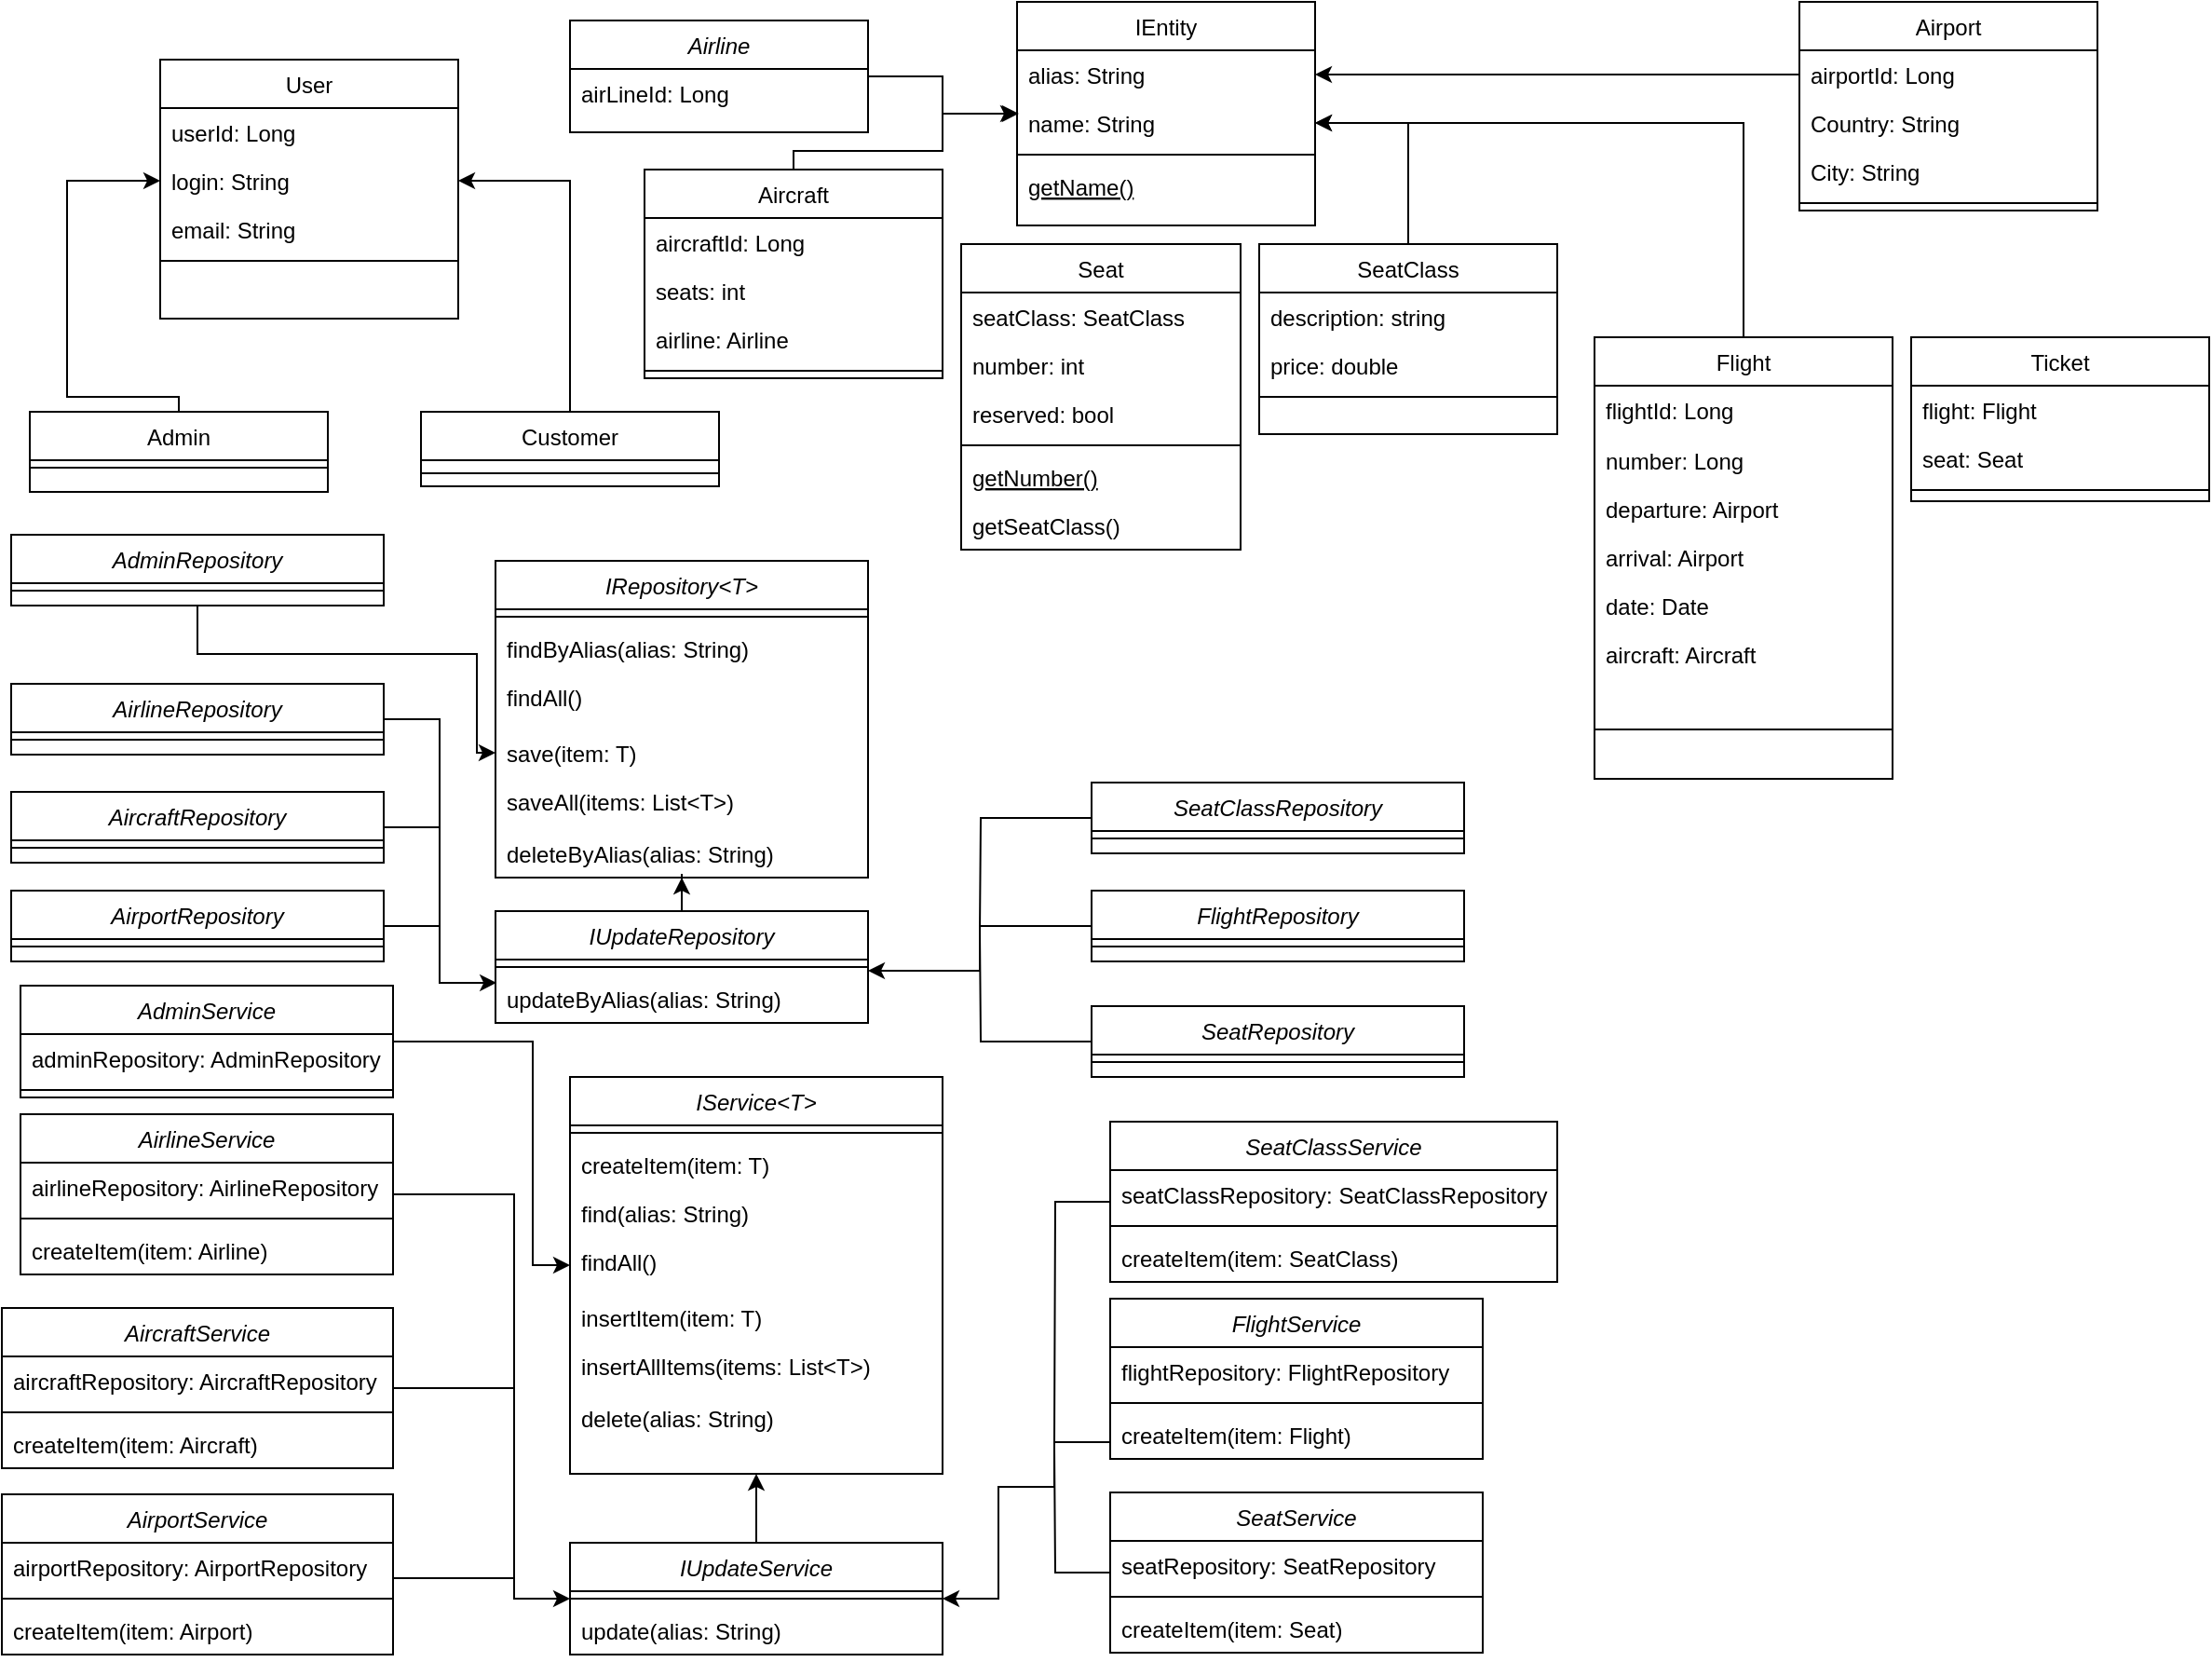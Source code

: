 <mxfile version="21.0.2" type="github">
  <diagram id="C5RBs43oDa-KdzZeNtuy" name="Page-1">
    <mxGraphModel dx="2856" dy="899" grid="1" gridSize="10" guides="1" tooltips="1" connect="1" arrows="1" fold="1" page="1" pageScale="1" pageWidth="1169" pageHeight="827" math="0" shadow="0">
      <root>
        <mxCell id="WIyWlLk6GJQsqaUBKTNV-0" />
        <mxCell id="WIyWlLk6GJQsqaUBKTNV-1" parent="WIyWlLk6GJQsqaUBKTNV-0" />
        <mxCell id="LWWQnl1ngwFNCBqljbHl-90" style="edgeStyle=orthogonalEdgeStyle;rounded=0;orthogonalLoop=1;jettySize=auto;html=1;entryX=0.006;entryY=0.306;entryDx=0;entryDy=0;entryPerimeter=0;" parent="WIyWlLk6GJQsqaUBKTNV-1" source="LWWQnl1ngwFNCBqljbHl-1" target="LWWQnl1ngwFNCBqljbHl-23" edge="1">
          <mxGeometry relative="1" as="geometry">
            <mxPoint x="-860" y="70" as="targetPoint" />
          </mxGeometry>
        </mxCell>
        <mxCell id="LWWQnl1ngwFNCBqljbHl-1" value="Airline" style="swimlane;fontStyle=2;align=center;verticalAlign=top;childLayout=stackLayout;horizontal=1;startSize=26;horizontalStack=0;resizeParent=1;resizeLast=0;collapsible=1;marginBottom=0;rounded=0;shadow=0;strokeWidth=1;" parent="WIyWlLk6GJQsqaUBKTNV-1" vertex="1">
          <mxGeometry x="-860" y="20" width="160" height="60" as="geometry">
            <mxRectangle x="230" y="140" width="160" height="26" as="alternateBounds" />
          </mxGeometry>
        </mxCell>
        <mxCell id="LWWQnl1ngwFNCBqljbHl-3" value="airLineId: Long" style="text;align=left;verticalAlign=top;spacingLeft=4;spacingRight=4;overflow=hidden;rotatable=0;points=[[0,0.5],[1,0.5]];portConstraint=eastwest;rounded=0;shadow=0;html=0;" parent="LWWQnl1ngwFNCBqljbHl-1" vertex="1">
          <mxGeometry y="26" width="160" height="26" as="geometry" />
        </mxCell>
        <mxCell id="LWWQnl1ngwFNCBqljbHl-103" style="edgeStyle=orthogonalEdgeStyle;rounded=0;orthogonalLoop=1;jettySize=auto;html=1;endArrow=none;endFill=0;" parent="WIyWlLk6GJQsqaUBKTNV-1" source="LWWQnl1ngwFNCBqljbHl-8" edge="1">
          <mxGeometry relative="1" as="geometry">
            <mxPoint x="-930" y="520" as="targetPoint" />
            <Array as="points">
              <mxPoint x="-930" y="459" />
              <mxPoint x="-930" y="518" />
            </Array>
          </mxGeometry>
        </mxCell>
        <mxCell id="LWWQnl1ngwFNCBqljbHl-8" value="AirlineRepository" style="swimlane;fontStyle=2;align=center;verticalAlign=top;childLayout=stackLayout;horizontal=1;startSize=26;horizontalStack=0;resizeParent=1;resizeLast=0;collapsible=1;marginBottom=0;rounded=0;shadow=0;strokeWidth=1;" parent="WIyWlLk6GJQsqaUBKTNV-1" vertex="1">
          <mxGeometry x="-1160" y="376" width="200" height="38" as="geometry">
            <mxRectangle x="230" y="140" width="160" height="26" as="alternateBounds" />
          </mxGeometry>
        </mxCell>
        <mxCell id="LWWQnl1ngwFNCBqljbHl-12" value="" style="line;html=1;strokeWidth=1;align=left;verticalAlign=middle;spacingTop=-1;spacingLeft=3;spacingRight=3;rotatable=0;labelPosition=right;points=[];portConstraint=eastwest;" parent="LWWQnl1ngwFNCBqljbHl-8" vertex="1">
          <mxGeometry y="26" width="200" height="8" as="geometry" />
        </mxCell>
        <mxCell id="LWWQnl1ngwFNCBqljbHl-16" value="IRepository&lt;T&gt;&#xa;" style="swimlane;fontStyle=2;align=center;verticalAlign=top;childLayout=stackLayout;horizontal=1;startSize=26;horizontalStack=0;resizeParent=1;resizeLast=0;collapsible=1;marginBottom=0;rounded=0;shadow=0;strokeWidth=1;" parent="WIyWlLk6GJQsqaUBKTNV-1" vertex="1">
          <mxGeometry x="-900" y="310" width="200" height="170" as="geometry">
            <mxRectangle x="230" y="140" width="160" height="26" as="alternateBounds" />
          </mxGeometry>
        </mxCell>
        <mxCell id="LWWQnl1ngwFNCBqljbHl-17" value="" style="line;html=1;strokeWidth=1;align=left;verticalAlign=middle;spacingTop=-1;spacingLeft=3;spacingRight=3;rotatable=0;labelPosition=right;points=[];portConstraint=eastwest;" parent="LWWQnl1ngwFNCBqljbHl-16" vertex="1">
          <mxGeometry y="26" width="200" height="8" as="geometry" />
        </mxCell>
        <mxCell id="LWWQnl1ngwFNCBqljbHl-18" value="findByAlias(alias: String)" style="text;align=left;verticalAlign=top;spacingLeft=4;spacingRight=4;overflow=hidden;rotatable=0;points=[[0,0.5],[1,0.5]];portConstraint=eastwest;" parent="LWWQnl1ngwFNCBqljbHl-16" vertex="1">
          <mxGeometry y="34" width="200" height="26" as="geometry" />
        </mxCell>
        <mxCell id="LWWQnl1ngwFNCBqljbHl-125" value="findAll()" style="text;align=left;verticalAlign=top;spacingLeft=4;spacingRight=4;overflow=hidden;rotatable=0;points=[[0,0.5],[1,0.5]];portConstraint=eastwest;" parent="LWWQnl1ngwFNCBqljbHl-16" vertex="1">
          <mxGeometry y="60" width="200" height="30" as="geometry" />
        </mxCell>
        <mxCell id="LWWQnl1ngwFNCBqljbHl-118" value="save(item: T)" style="text;align=left;verticalAlign=top;spacingLeft=4;spacingRight=4;overflow=hidden;rotatable=0;points=[[0,0.5],[1,0.5]];portConstraint=eastwest;" parent="LWWQnl1ngwFNCBqljbHl-16" vertex="1">
          <mxGeometry y="90" width="200" height="26" as="geometry" />
        </mxCell>
        <mxCell id="LWWQnl1ngwFNCBqljbHl-119" value="saveAll(items: List&lt;T&gt;)" style="text;align=left;verticalAlign=top;spacingLeft=4;spacingRight=4;overflow=hidden;rotatable=0;points=[[0,0.5],[1,0.5]];portConstraint=eastwest;" parent="LWWQnl1ngwFNCBqljbHl-16" vertex="1">
          <mxGeometry y="116" width="200" height="28" as="geometry" />
        </mxCell>
        <mxCell id="LWWQnl1ngwFNCBqljbHl-91" value="deleteByAlias(alias: String)" style="text;align=left;verticalAlign=top;spacingLeft=4;spacingRight=4;overflow=hidden;rotatable=0;points=[[0,0.5],[1,0.5]];portConstraint=eastwest;" parent="LWWQnl1ngwFNCBqljbHl-16" vertex="1">
          <mxGeometry y="144" width="200" height="26" as="geometry" />
        </mxCell>
        <mxCell id="LWWQnl1ngwFNCBqljbHl-32" style="edgeStyle=orthogonalEdgeStyle;rounded=0;orthogonalLoop=1;jettySize=auto;html=1;exitX=0.5;exitY=0;exitDx=0;exitDy=0;" parent="WIyWlLk6GJQsqaUBKTNV-1" source="LWWQnl1ngwFNCBqljbHl-28" target="LWWQnl1ngwFNCBqljbHl-21" edge="1">
          <mxGeometry relative="1" as="geometry">
            <Array as="points">
              <mxPoint x="-740" y="90" />
              <mxPoint x="-660" y="90" />
              <mxPoint x="-660" y="70" />
            </Array>
          </mxGeometry>
        </mxCell>
        <mxCell id="LWWQnl1ngwFNCBqljbHl-21" value="IEntity" style="swimlane;fontStyle=0;align=center;verticalAlign=top;childLayout=stackLayout;horizontal=1;startSize=26;horizontalStack=0;resizeParent=1;resizeLast=0;collapsible=1;marginBottom=0;rounded=0;shadow=0;strokeWidth=1;" parent="WIyWlLk6GJQsqaUBKTNV-1" vertex="1">
          <mxGeometry x="-620" y="10" width="160" height="120" as="geometry">
            <mxRectangle x="130" y="380" width="160" height="26" as="alternateBounds" />
          </mxGeometry>
        </mxCell>
        <mxCell id="LWWQnl1ngwFNCBqljbHl-22" value="alias: String" style="text;align=left;verticalAlign=top;spacingLeft=4;spacingRight=4;overflow=hidden;rotatable=0;points=[[0,0.5],[1,0.5]];portConstraint=eastwest;" parent="LWWQnl1ngwFNCBqljbHl-21" vertex="1">
          <mxGeometry y="26" width="160" height="26" as="geometry" />
        </mxCell>
        <mxCell id="LWWQnl1ngwFNCBqljbHl-23" value="name: String" style="text;align=left;verticalAlign=top;spacingLeft=4;spacingRight=4;overflow=hidden;rotatable=0;points=[[0,0.5],[1,0.5]];portConstraint=eastwest;rounded=0;shadow=0;html=0;" parent="LWWQnl1ngwFNCBqljbHl-21" vertex="1">
          <mxGeometry y="52" width="160" height="26" as="geometry" />
        </mxCell>
        <mxCell id="LWWQnl1ngwFNCBqljbHl-24" value="" style="line;html=1;strokeWidth=1;align=left;verticalAlign=middle;spacingTop=-1;spacingLeft=3;spacingRight=3;rotatable=0;labelPosition=right;points=[];portConstraint=eastwest;" parent="LWWQnl1ngwFNCBqljbHl-21" vertex="1">
          <mxGeometry y="78" width="160" height="8" as="geometry" />
        </mxCell>
        <mxCell id="LWWQnl1ngwFNCBqljbHl-25" value="getName()" style="text;align=left;verticalAlign=top;spacingLeft=4;spacingRight=4;overflow=hidden;rotatable=0;points=[[0,0.5],[1,0.5]];portConstraint=eastwest;fontStyle=4" parent="LWWQnl1ngwFNCBqljbHl-21" vertex="1">
          <mxGeometry y="86" width="160" height="26" as="geometry" />
        </mxCell>
        <mxCell id="LWWQnl1ngwFNCBqljbHl-28" value="Aircraft" style="swimlane;fontStyle=0;align=center;verticalAlign=top;childLayout=stackLayout;horizontal=1;startSize=26;horizontalStack=0;resizeParent=1;resizeLast=0;collapsible=1;marginBottom=0;rounded=0;shadow=0;strokeWidth=1;" parent="WIyWlLk6GJQsqaUBKTNV-1" vertex="1">
          <mxGeometry x="-820" y="100" width="160" height="112" as="geometry">
            <mxRectangle x="340" y="380" width="170" height="26" as="alternateBounds" />
          </mxGeometry>
        </mxCell>
        <mxCell id="LWWQnl1ngwFNCBqljbHl-29" value="aircraftId: Long" style="text;align=left;verticalAlign=top;spacingLeft=4;spacingRight=4;overflow=hidden;rotatable=0;points=[[0,0.5],[1,0.5]];portConstraint=eastwest;" parent="LWWQnl1ngwFNCBqljbHl-28" vertex="1">
          <mxGeometry y="26" width="160" height="26" as="geometry" />
        </mxCell>
        <mxCell id="LWWQnl1ngwFNCBqljbHl-31" value="seats: int" style="text;align=left;verticalAlign=top;spacingLeft=4;spacingRight=4;overflow=hidden;rotatable=0;points=[[0,0.5],[1,0.5]];portConstraint=eastwest;" parent="LWWQnl1ngwFNCBqljbHl-28" vertex="1">
          <mxGeometry y="52" width="160" height="26" as="geometry" />
        </mxCell>
        <mxCell id="LWWQnl1ngwFNCBqljbHl-59" value="airline: Airline" style="text;align=left;verticalAlign=top;spacingLeft=4;spacingRight=4;overflow=hidden;rotatable=0;points=[[0,0.5],[1,0.5]];portConstraint=eastwest;" parent="LWWQnl1ngwFNCBqljbHl-28" vertex="1">
          <mxGeometry y="78" width="160" height="26" as="geometry" />
        </mxCell>
        <mxCell id="LWWQnl1ngwFNCBqljbHl-30" value="" style="line;html=1;strokeWidth=1;align=left;verticalAlign=middle;spacingTop=-1;spacingLeft=3;spacingRight=3;rotatable=0;labelPosition=right;points=[];portConstraint=eastwest;" parent="LWWQnl1ngwFNCBqljbHl-28" vertex="1">
          <mxGeometry y="104" width="160" height="8" as="geometry" />
        </mxCell>
        <mxCell id="LWWQnl1ngwFNCBqljbHl-33" value="Ticket" style="swimlane;fontStyle=0;align=center;verticalAlign=top;childLayout=stackLayout;horizontal=1;startSize=26;horizontalStack=0;resizeParent=1;resizeLast=0;collapsible=1;marginBottom=0;rounded=0;shadow=0;strokeWidth=1;" parent="WIyWlLk6GJQsqaUBKTNV-1" vertex="1">
          <mxGeometry x="-140" y="190" width="160" height="88" as="geometry">
            <mxRectangle x="130" y="380" width="160" height="26" as="alternateBounds" />
          </mxGeometry>
        </mxCell>
        <mxCell id="LWWQnl1ngwFNCBqljbHl-35" value="flight: Flight" style="text;align=left;verticalAlign=top;spacingLeft=4;spacingRight=4;overflow=hidden;rotatable=0;points=[[0,0.5],[1,0.5]];portConstraint=eastwest;rounded=0;shadow=0;html=0;" parent="LWWQnl1ngwFNCBqljbHl-33" vertex="1">
          <mxGeometry y="26" width="160" height="26" as="geometry" />
        </mxCell>
        <mxCell id="LWWQnl1ngwFNCBqljbHl-34" value="seat: Seat" style="text;align=left;verticalAlign=top;spacingLeft=4;spacingRight=4;overflow=hidden;rotatable=0;points=[[0,0.5],[1,0.5]];portConstraint=eastwest;" parent="LWWQnl1ngwFNCBqljbHl-33" vertex="1">
          <mxGeometry y="52" width="160" height="26" as="geometry" />
        </mxCell>
        <mxCell id="LWWQnl1ngwFNCBqljbHl-36" value="" style="line;html=1;strokeWidth=1;align=left;verticalAlign=middle;spacingTop=-1;spacingLeft=3;spacingRight=3;rotatable=0;labelPosition=right;points=[];portConstraint=eastwest;" parent="LWWQnl1ngwFNCBqljbHl-33" vertex="1">
          <mxGeometry y="78" width="160" height="8" as="geometry" />
        </mxCell>
        <mxCell id="LWWQnl1ngwFNCBqljbHl-39" value="SeatClass" style="swimlane;fontStyle=0;align=center;verticalAlign=top;childLayout=stackLayout;horizontal=1;startSize=26;horizontalStack=0;resizeParent=1;resizeLast=0;collapsible=1;marginBottom=0;rounded=0;shadow=0;strokeWidth=1;" parent="WIyWlLk6GJQsqaUBKTNV-1" vertex="1">
          <mxGeometry x="-490" y="140" width="160" height="102" as="geometry">
            <mxRectangle x="130" y="380" width="160" height="26" as="alternateBounds" />
          </mxGeometry>
        </mxCell>
        <mxCell id="LWWQnl1ngwFNCBqljbHl-41" value="description: string" style="text;align=left;verticalAlign=top;spacingLeft=4;spacingRight=4;overflow=hidden;rotatable=0;points=[[0,0.5],[1,0.5]];portConstraint=eastwest;rounded=0;shadow=0;html=0;" parent="LWWQnl1ngwFNCBqljbHl-39" vertex="1">
          <mxGeometry y="26" width="160" height="26" as="geometry" />
        </mxCell>
        <mxCell id="LWWQnl1ngwFNCBqljbHl-40" value="price: double" style="text;align=left;verticalAlign=top;spacingLeft=4;spacingRight=4;overflow=hidden;rotatable=0;points=[[0,0.5],[1,0.5]];portConstraint=eastwest;" parent="LWWQnl1ngwFNCBqljbHl-39" vertex="1">
          <mxGeometry y="52" width="160" height="26" as="geometry" />
        </mxCell>
        <mxCell id="LWWQnl1ngwFNCBqljbHl-42" value="" style="line;html=1;strokeWidth=1;align=left;verticalAlign=middle;spacingTop=-1;spacingLeft=3;spacingRight=3;rotatable=0;labelPosition=right;points=[];portConstraint=eastwest;" parent="LWWQnl1ngwFNCBqljbHl-39" vertex="1">
          <mxGeometry y="78" width="160" height="8" as="geometry" />
        </mxCell>
        <mxCell id="LWWQnl1ngwFNCBqljbHl-45" style="edgeStyle=orthogonalEdgeStyle;rounded=0;orthogonalLoop=1;jettySize=auto;html=1;exitX=0.5;exitY=0;exitDx=0;exitDy=0;" parent="WIyWlLk6GJQsqaUBKTNV-1" source="LWWQnl1ngwFNCBqljbHl-39" target="LWWQnl1ngwFNCBqljbHl-23" edge="1">
          <mxGeometry relative="1" as="geometry" />
        </mxCell>
        <mxCell id="LWWQnl1ngwFNCBqljbHl-46" value="Seat" style="swimlane;fontStyle=0;align=center;verticalAlign=top;childLayout=stackLayout;horizontal=1;startSize=26;horizontalStack=0;resizeParent=1;resizeLast=0;collapsible=1;marginBottom=0;rounded=0;shadow=0;strokeWidth=1;" parent="WIyWlLk6GJQsqaUBKTNV-1" vertex="1">
          <mxGeometry x="-650" y="140" width="150" height="164" as="geometry">
            <mxRectangle x="-490" y="250" width="160" height="26" as="alternateBounds" />
          </mxGeometry>
        </mxCell>
        <mxCell id="LWWQnl1ngwFNCBqljbHl-47" value="seatClass: SeatClass" style="text;align=left;verticalAlign=top;spacingLeft=4;spacingRight=4;overflow=hidden;rotatable=0;points=[[0,0.5],[1,0.5]];portConstraint=eastwest;" parent="LWWQnl1ngwFNCBqljbHl-46" vertex="1">
          <mxGeometry y="26" width="150" height="26" as="geometry" />
        </mxCell>
        <mxCell id="LWWQnl1ngwFNCBqljbHl-48" value="number: int" style="text;align=left;verticalAlign=top;spacingLeft=4;spacingRight=4;overflow=hidden;rotatable=0;points=[[0,0.5],[1,0.5]];portConstraint=eastwest;rounded=0;shadow=0;html=0;" parent="LWWQnl1ngwFNCBqljbHl-46" vertex="1">
          <mxGeometry y="52" width="150" height="26" as="geometry" />
        </mxCell>
        <mxCell id="LWWQnl1ngwFNCBqljbHl-52" value="reserved: bool" style="text;align=left;verticalAlign=top;spacingLeft=4;spacingRight=4;overflow=hidden;rotatable=0;points=[[0,0.5],[1,0.5]];portConstraint=eastwest;rounded=0;shadow=0;html=0;" parent="LWWQnl1ngwFNCBqljbHl-46" vertex="1">
          <mxGeometry y="78" width="150" height="26" as="geometry" />
        </mxCell>
        <mxCell id="LWWQnl1ngwFNCBqljbHl-49" value="" style="line;html=1;strokeWidth=1;align=left;verticalAlign=middle;spacingTop=-1;spacingLeft=3;spacingRight=3;rotatable=0;labelPosition=right;points=[];portConstraint=eastwest;" parent="LWWQnl1ngwFNCBqljbHl-46" vertex="1">
          <mxGeometry y="104" width="150" height="8" as="geometry" />
        </mxCell>
        <mxCell id="LWWQnl1ngwFNCBqljbHl-50" value="getNumber()" style="text;align=left;verticalAlign=top;spacingLeft=4;spacingRight=4;overflow=hidden;rotatable=0;points=[[0,0.5],[1,0.5]];portConstraint=eastwest;fontStyle=4" parent="LWWQnl1ngwFNCBqljbHl-46" vertex="1">
          <mxGeometry y="112" width="150" height="26" as="geometry" />
        </mxCell>
        <mxCell id="LWWQnl1ngwFNCBqljbHl-51" value="getSeatClass()" style="text;align=left;verticalAlign=top;spacingLeft=4;spacingRight=4;overflow=hidden;rotatable=0;points=[[0,0.5],[1,0.5]];portConstraint=eastwest;" parent="LWWQnl1ngwFNCBqljbHl-46" vertex="1">
          <mxGeometry y="138" width="150" height="26" as="geometry" />
        </mxCell>
        <mxCell id="LWWQnl1ngwFNCBqljbHl-53" value="Flight" style="swimlane;fontStyle=0;align=center;verticalAlign=top;childLayout=stackLayout;horizontal=1;startSize=26;horizontalStack=0;resizeParent=1;resizeLast=0;collapsible=1;marginBottom=0;rounded=0;shadow=0;strokeWidth=1;" parent="WIyWlLk6GJQsqaUBKTNV-1" vertex="1">
          <mxGeometry x="-310" y="190" width="160" height="237" as="geometry">
            <mxRectangle x="130" y="380" width="160" height="26" as="alternateBounds" />
          </mxGeometry>
        </mxCell>
        <mxCell id="BY0Wl7GCK_RA5XDlFILD-36" value="flightId: Long" style="text;align=left;verticalAlign=top;spacingLeft=4;spacingRight=4;overflow=hidden;rotatable=0;points=[[0,0.5],[1,0.5]];portConstraint=eastwest;" vertex="1" parent="LWWQnl1ngwFNCBqljbHl-53">
          <mxGeometry y="26" width="160" height="27" as="geometry" />
        </mxCell>
        <mxCell id="LWWQnl1ngwFNCBqljbHl-54" value="number: Long" style="text;align=left;verticalAlign=top;spacingLeft=4;spacingRight=4;overflow=hidden;rotatable=0;points=[[0,0.5],[1,0.5]];portConstraint=eastwest;rounded=0;shadow=0;html=0;" parent="LWWQnl1ngwFNCBqljbHl-53" vertex="1">
          <mxGeometry y="53" width="160" height="26" as="geometry" />
        </mxCell>
        <mxCell id="LWWQnl1ngwFNCBqljbHl-55" value="departure: Airport" style="text;align=left;verticalAlign=top;spacingLeft=4;spacingRight=4;overflow=hidden;rotatable=0;points=[[0,0.5],[1,0.5]];portConstraint=eastwest;" parent="LWWQnl1ngwFNCBqljbHl-53" vertex="1">
          <mxGeometry y="79" width="160" height="26" as="geometry" />
        </mxCell>
        <mxCell id="LWWQnl1ngwFNCBqljbHl-57" value="arrival: Airport" style="text;align=left;verticalAlign=top;spacingLeft=4;spacingRight=4;overflow=hidden;rotatable=0;points=[[0,0.5],[1,0.5]];portConstraint=eastwest;" parent="LWWQnl1ngwFNCBqljbHl-53" vertex="1">
          <mxGeometry y="105" width="160" height="26" as="geometry" />
        </mxCell>
        <mxCell id="LWWQnl1ngwFNCBqljbHl-58" value="date: Date" style="text;align=left;verticalAlign=top;spacingLeft=4;spacingRight=4;overflow=hidden;rotatable=0;points=[[0,0.5],[1,0.5]];portConstraint=eastwest;" parent="LWWQnl1ngwFNCBqljbHl-53" vertex="1">
          <mxGeometry y="131" width="160" height="26" as="geometry" />
        </mxCell>
        <mxCell id="LWWQnl1ngwFNCBqljbHl-60" value="aircraft: Aircraft" style="text;align=left;verticalAlign=top;spacingLeft=4;spacingRight=4;overflow=hidden;rotatable=0;points=[[0,0.5],[1,0.5]];portConstraint=eastwest;" parent="LWWQnl1ngwFNCBqljbHl-53" vertex="1">
          <mxGeometry y="157" width="160" height="27" as="geometry" />
        </mxCell>
        <mxCell id="LWWQnl1ngwFNCBqljbHl-56" value="" style="line;html=1;strokeWidth=1;align=left;verticalAlign=middle;spacingTop=-1;spacingLeft=3;spacingRight=3;rotatable=0;labelPosition=right;points=[];portConstraint=eastwest;" parent="LWWQnl1ngwFNCBqljbHl-53" vertex="1">
          <mxGeometry y="184" width="160" height="53" as="geometry" />
        </mxCell>
        <mxCell id="LWWQnl1ngwFNCBqljbHl-61" style="edgeStyle=orthogonalEdgeStyle;rounded=0;orthogonalLoop=1;jettySize=auto;html=1;exitX=0.5;exitY=0;exitDx=0;exitDy=0;" parent="WIyWlLk6GJQsqaUBKTNV-1" source="LWWQnl1ngwFNCBqljbHl-53" target="LWWQnl1ngwFNCBqljbHl-23" edge="1">
          <mxGeometry relative="1" as="geometry" />
        </mxCell>
        <mxCell id="LWWQnl1ngwFNCBqljbHl-62" value="Airport" style="swimlane;fontStyle=0;align=center;verticalAlign=top;childLayout=stackLayout;horizontal=1;startSize=26;horizontalStack=0;resizeParent=1;resizeLast=0;collapsible=1;marginBottom=0;rounded=0;shadow=0;strokeWidth=1;" parent="WIyWlLk6GJQsqaUBKTNV-1" vertex="1">
          <mxGeometry x="-200" y="10" width="160" height="112" as="geometry">
            <mxRectangle x="340" y="380" width="170" height="26" as="alternateBounds" />
          </mxGeometry>
        </mxCell>
        <mxCell id="LWWQnl1ngwFNCBqljbHl-63" value="airportId: Long" style="text;align=left;verticalAlign=top;spacingLeft=4;spacingRight=4;overflow=hidden;rotatable=0;points=[[0,0.5],[1,0.5]];portConstraint=eastwest;" parent="LWWQnl1ngwFNCBqljbHl-62" vertex="1">
          <mxGeometry y="26" width="160" height="26" as="geometry" />
        </mxCell>
        <mxCell id="LWWQnl1ngwFNCBqljbHl-65" value="Country: String" style="text;align=left;verticalAlign=top;spacingLeft=4;spacingRight=4;overflow=hidden;rotatable=0;points=[[0,0.5],[1,0.5]];portConstraint=eastwest;" parent="LWWQnl1ngwFNCBqljbHl-62" vertex="1">
          <mxGeometry y="52" width="160" height="26" as="geometry" />
        </mxCell>
        <mxCell id="LWWQnl1ngwFNCBqljbHl-64" value="City: String" style="text;align=left;verticalAlign=top;spacingLeft=4;spacingRight=4;overflow=hidden;rotatable=0;points=[[0,0.5],[1,0.5]];portConstraint=eastwest;" parent="LWWQnl1ngwFNCBqljbHl-62" vertex="1">
          <mxGeometry y="78" width="160" height="26" as="geometry" />
        </mxCell>
        <mxCell id="LWWQnl1ngwFNCBqljbHl-66" value="" style="line;html=1;strokeWidth=1;align=left;verticalAlign=middle;spacingTop=-1;spacingLeft=3;spacingRight=3;rotatable=0;labelPosition=right;points=[];portConstraint=eastwest;" parent="LWWQnl1ngwFNCBqljbHl-62" vertex="1">
          <mxGeometry y="104" width="160" height="8" as="geometry" />
        </mxCell>
        <mxCell id="LWWQnl1ngwFNCBqljbHl-69" value="User" style="swimlane;fontStyle=0;align=center;verticalAlign=top;childLayout=stackLayout;horizontal=1;startSize=26;horizontalStack=0;resizeParent=1;resizeLast=0;collapsible=1;marginBottom=0;rounded=0;shadow=0;strokeWidth=1;" parent="WIyWlLk6GJQsqaUBKTNV-1" vertex="1">
          <mxGeometry x="-1080" y="41" width="160" height="139" as="geometry">
            <mxRectangle x="130" y="380" width="160" height="26" as="alternateBounds" />
          </mxGeometry>
        </mxCell>
        <mxCell id="LWWQnl1ngwFNCBqljbHl-70" value="userId: Long" style="text;align=left;verticalAlign=top;spacingLeft=4;spacingRight=4;overflow=hidden;rotatable=0;points=[[0,0.5],[1,0.5]];portConstraint=eastwest;" parent="LWWQnl1ngwFNCBqljbHl-69" vertex="1">
          <mxGeometry y="26" width="160" height="26" as="geometry" />
        </mxCell>
        <mxCell id="LWWQnl1ngwFNCBqljbHl-71" value="login: String" style="text;align=left;verticalAlign=top;spacingLeft=4;spacingRight=4;overflow=hidden;rotatable=0;points=[[0,0.5],[1,0.5]];portConstraint=eastwest;rounded=0;shadow=0;html=0;" parent="LWWQnl1ngwFNCBqljbHl-69" vertex="1">
          <mxGeometry y="52" width="160" height="26" as="geometry" />
        </mxCell>
        <mxCell id="LWWQnl1ngwFNCBqljbHl-74" value="email: String" style="text;align=left;verticalAlign=top;spacingLeft=4;spacingRight=4;overflow=hidden;rotatable=0;points=[[0,0.5],[1,0.5]];portConstraint=eastwest;rounded=0;shadow=0;html=0;" parent="LWWQnl1ngwFNCBqljbHl-69" vertex="1">
          <mxGeometry y="78" width="160" height="26" as="geometry" />
        </mxCell>
        <mxCell id="LWWQnl1ngwFNCBqljbHl-72" value="" style="line;html=1;strokeWidth=1;align=left;verticalAlign=middle;spacingTop=-1;spacingLeft=3;spacingRight=3;rotatable=0;labelPosition=right;points=[];portConstraint=eastwest;" parent="LWWQnl1ngwFNCBqljbHl-69" vertex="1">
          <mxGeometry y="104" width="160" height="8" as="geometry" />
        </mxCell>
        <mxCell id="LWWQnl1ngwFNCBqljbHl-76" value="Customer" style="swimlane;fontStyle=0;align=center;verticalAlign=top;childLayout=stackLayout;horizontal=1;startSize=26;horizontalStack=0;resizeParent=1;resizeLast=0;collapsible=1;marginBottom=0;rounded=0;shadow=0;strokeWidth=1;" parent="WIyWlLk6GJQsqaUBKTNV-1" vertex="1">
          <mxGeometry x="-940" y="230" width="160" height="40" as="geometry">
            <mxRectangle x="130" y="380" width="160" height="26" as="alternateBounds" />
          </mxGeometry>
        </mxCell>
        <mxCell id="LWWQnl1ngwFNCBqljbHl-80" value="" style="line;html=1;strokeWidth=1;align=left;verticalAlign=middle;spacingTop=-1;spacingLeft=3;spacingRight=3;rotatable=0;labelPosition=right;points=[];portConstraint=eastwest;" parent="LWWQnl1ngwFNCBqljbHl-76" vertex="1">
          <mxGeometry y="26" width="160" height="14" as="geometry" />
        </mxCell>
        <mxCell id="LWWQnl1ngwFNCBqljbHl-82" value="Admin" style="swimlane;fontStyle=0;align=center;verticalAlign=top;childLayout=stackLayout;horizontal=1;startSize=26;horizontalStack=0;resizeParent=1;resizeLast=0;collapsible=1;marginBottom=0;rounded=0;shadow=0;strokeWidth=1;" parent="WIyWlLk6GJQsqaUBKTNV-1" vertex="1">
          <mxGeometry x="-1150" y="230" width="160" height="43" as="geometry">
            <mxRectangle x="130" y="380" width="160" height="26" as="alternateBounds" />
          </mxGeometry>
        </mxCell>
        <mxCell id="LWWQnl1ngwFNCBqljbHl-86" value="" style="line;html=1;strokeWidth=1;align=left;verticalAlign=middle;spacingTop=-1;spacingLeft=3;spacingRight=3;rotatable=0;labelPosition=right;points=[];portConstraint=eastwest;" parent="LWWQnl1ngwFNCBqljbHl-82" vertex="1">
          <mxGeometry y="26" width="160" height="8" as="geometry" />
        </mxCell>
        <mxCell id="LWWQnl1ngwFNCBqljbHl-88" style="edgeStyle=orthogonalEdgeStyle;rounded=0;orthogonalLoop=1;jettySize=auto;html=1;exitX=0.5;exitY=0;exitDx=0;exitDy=0;" parent="WIyWlLk6GJQsqaUBKTNV-1" source="LWWQnl1ngwFNCBqljbHl-76" target="LWWQnl1ngwFNCBqljbHl-71" edge="1">
          <mxGeometry relative="1" as="geometry" />
        </mxCell>
        <mxCell id="LWWQnl1ngwFNCBqljbHl-89" style="edgeStyle=orthogonalEdgeStyle;rounded=0;orthogonalLoop=1;jettySize=auto;html=1;exitX=0.5;exitY=0;exitDx=0;exitDy=0;" parent="WIyWlLk6GJQsqaUBKTNV-1" source="LWWQnl1ngwFNCBqljbHl-82" target="LWWQnl1ngwFNCBqljbHl-71" edge="1">
          <mxGeometry relative="1" as="geometry">
            <Array as="points">
              <mxPoint x="-1130" y="222" />
              <mxPoint x="-1130" y="106" />
            </Array>
          </mxGeometry>
        </mxCell>
        <mxCell id="LWWQnl1ngwFNCBqljbHl-67" style="edgeStyle=orthogonalEdgeStyle;rounded=0;orthogonalLoop=1;jettySize=auto;html=1;" parent="WIyWlLk6GJQsqaUBKTNV-1" source="LWWQnl1ngwFNCBqljbHl-63" target="LWWQnl1ngwFNCBqljbHl-22" edge="1">
          <mxGeometry relative="1" as="geometry" />
        </mxCell>
        <mxCell id="LWWQnl1ngwFNCBqljbHl-128" style="edgeStyle=orthogonalEdgeStyle;rounded=0;orthogonalLoop=1;jettySize=auto;html=1;entryX=0.5;entryY=1;entryDx=0;entryDy=0;entryPerimeter=0;" parent="WIyWlLk6GJQsqaUBKTNV-1" source="LWWQnl1ngwFNCBqljbHl-92" target="LWWQnl1ngwFNCBqljbHl-91" edge="1">
          <mxGeometry relative="1" as="geometry" />
        </mxCell>
        <mxCell id="LWWQnl1ngwFNCBqljbHl-92" value="IUpdateRepository&#xa;" style="swimlane;fontStyle=2;align=center;verticalAlign=top;childLayout=stackLayout;horizontal=1;startSize=26;horizontalStack=0;resizeParent=1;resizeLast=0;collapsible=1;marginBottom=0;rounded=0;shadow=0;strokeWidth=1;" parent="WIyWlLk6GJQsqaUBKTNV-1" vertex="1">
          <mxGeometry x="-900" y="498" width="200" height="60" as="geometry">
            <mxRectangle x="230" y="140" width="160" height="26" as="alternateBounds" />
          </mxGeometry>
        </mxCell>
        <mxCell id="LWWQnl1ngwFNCBqljbHl-93" value="" style="line;html=1;strokeWidth=1;align=left;verticalAlign=middle;spacingTop=-1;spacingLeft=3;spacingRight=3;rotatable=0;labelPosition=right;points=[];portConstraint=eastwest;" parent="LWWQnl1ngwFNCBqljbHl-92" vertex="1">
          <mxGeometry y="26" width="200" height="8" as="geometry" />
        </mxCell>
        <mxCell id="LWWQnl1ngwFNCBqljbHl-96" value="updateByAlias(alias: String)" style="text;align=left;verticalAlign=top;spacingLeft=4;spacingRight=4;overflow=hidden;rotatable=0;points=[[0,0.5],[1,0.5]];portConstraint=eastwest;" parent="LWWQnl1ngwFNCBqljbHl-92" vertex="1">
          <mxGeometry y="34" width="200" height="26" as="geometry" />
        </mxCell>
        <mxCell id="LWWQnl1ngwFNCBqljbHl-120" style="edgeStyle=orthogonalEdgeStyle;rounded=0;orthogonalLoop=1;jettySize=auto;html=1;entryX=0.003;entryY=0.172;entryDx=0;entryDy=0;entryPerimeter=0;" parent="WIyWlLk6GJQsqaUBKTNV-1" source="LWWQnl1ngwFNCBqljbHl-98" target="LWWQnl1ngwFNCBqljbHl-96" edge="1">
          <mxGeometry relative="1" as="geometry">
            <Array as="points">
              <mxPoint x="-930" y="453" />
              <mxPoint x="-930" y="536" />
            </Array>
          </mxGeometry>
        </mxCell>
        <mxCell id="LWWQnl1ngwFNCBqljbHl-98" value="AircraftRepository" style="swimlane;fontStyle=2;align=center;verticalAlign=top;childLayout=stackLayout;horizontal=1;startSize=26;horizontalStack=0;resizeParent=1;resizeLast=0;collapsible=1;marginBottom=0;rounded=0;shadow=0;strokeWidth=1;" parent="WIyWlLk6GJQsqaUBKTNV-1" vertex="1">
          <mxGeometry x="-1160" y="434" width="200" height="38" as="geometry">
            <mxRectangle x="230" y="140" width="160" height="26" as="alternateBounds" />
          </mxGeometry>
        </mxCell>
        <mxCell id="LWWQnl1ngwFNCBqljbHl-99" value="" style="line;html=1;strokeWidth=1;align=left;verticalAlign=middle;spacingTop=-1;spacingLeft=3;spacingRight=3;rotatable=0;labelPosition=right;points=[];portConstraint=eastwest;" parent="LWWQnl1ngwFNCBqljbHl-98" vertex="1">
          <mxGeometry y="26" width="200" height="8" as="geometry" />
        </mxCell>
        <mxCell id="BY0Wl7GCK_RA5XDlFILD-50" style="edgeStyle=orthogonalEdgeStyle;rounded=0;orthogonalLoop=1;jettySize=auto;html=1;endArrow=none;endFill=0;" edge="1" parent="WIyWlLk6GJQsqaUBKTNV-1" source="LWWQnl1ngwFNCBqljbHl-100">
          <mxGeometry relative="1" as="geometry">
            <mxPoint x="-930" y="506" as="targetPoint" />
          </mxGeometry>
        </mxCell>
        <mxCell id="LWWQnl1ngwFNCBqljbHl-100" value="AirportRepository" style="swimlane;fontStyle=2;align=center;verticalAlign=top;childLayout=stackLayout;horizontal=1;startSize=26;horizontalStack=0;resizeParent=1;resizeLast=0;collapsible=1;marginBottom=0;rounded=0;shadow=0;strokeWidth=1;" parent="WIyWlLk6GJQsqaUBKTNV-1" vertex="1">
          <mxGeometry x="-1160" y="487" width="200" height="38" as="geometry">
            <mxRectangle x="230" y="140" width="160" height="26" as="alternateBounds" />
          </mxGeometry>
        </mxCell>
        <mxCell id="LWWQnl1ngwFNCBqljbHl-101" value="" style="line;html=1;strokeWidth=1;align=left;verticalAlign=middle;spacingTop=-1;spacingLeft=3;spacingRight=3;rotatable=0;labelPosition=right;points=[];portConstraint=eastwest;" parent="LWWQnl1ngwFNCBqljbHl-100" vertex="1">
          <mxGeometry y="26" width="200" height="8" as="geometry" />
        </mxCell>
        <mxCell id="LWWQnl1ngwFNCBqljbHl-116" style="edgeStyle=orthogonalEdgeStyle;rounded=0;orthogonalLoop=1;jettySize=auto;html=1;endArrow=none;endFill=0;" parent="WIyWlLk6GJQsqaUBKTNV-1" source="LWWQnl1ngwFNCBqljbHl-106" edge="1">
          <mxGeometry relative="1" as="geometry">
            <mxPoint x="-640.0" y="509" as="targetPoint" />
          </mxGeometry>
        </mxCell>
        <mxCell id="LWWQnl1ngwFNCBqljbHl-106" value="SeatClassRepository" style="swimlane;fontStyle=2;align=center;verticalAlign=top;childLayout=stackLayout;horizontal=1;startSize=26;horizontalStack=0;resizeParent=1;resizeLast=0;collapsible=1;marginBottom=0;rounded=0;shadow=0;strokeWidth=1;" parent="WIyWlLk6GJQsqaUBKTNV-1" vertex="1">
          <mxGeometry x="-580" y="429" width="200" height="38" as="geometry">
            <mxRectangle x="230" y="140" width="160" height="26" as="alternateBounds" />
          </mxGeometry>
        </mxCell>
        <mxCell id="LWWQnl1ngwFNCBqljbHl-107" value="" style="line;html=1;strokeWidth=1;align=left;verticalAlign=middle;spacingTop=-1;spacingLeft=3;spacingRight=3;rotatable=0;labelPosition=right;points=[];portConstraint=eastwest;" parent="LWWQnl1ngwFNCBqljbHl-106" vertex="1">
          <mxGeometry y="26" width="200" height="8" as="geometry" />
        </mxCell>
        <mxCell id="LWWQnl1ngwFNCBqljbHl-108" style="edgeStyle=orthogonalEdgeStyle;rounded=0;orthogonalLoop=1;jettySize=auto;html=1;" parent="WIyWlLk6GJQsqaUBKTNV-1" source="LWWQnl1ngwFNCBqljbHl-109" edge="1">
          <mxGeometry relative="1" as="geometry">
            <mxPoint x="-700" y="530" as="targetPoint" />
            <Array as="points">
              <mxPoint x="-640" y="506" />
              <mxPoint x="-640" y="530" />
              <mxPoint x="-700" y="530" />
            </Array>
          </mxGeometry>
        </mxCell>
        <mxCell id="LWWQnl1ngwFNCBqljbHl-109" value="FlightRepository" style="swimlane;fontStyle=2;align=center;verticalAlign=top;childLayout=stackLayout;horizontal=1;startSize=26;horizontalStack=0;resizeParent=1;resizeLast=0;collapsible=1;marginBottom=0;rounded=0;shadow=0;strokeWidth=1;" parent="WIyWlLk6GJQsqaUBKTNV-1" vertex="1">
          <mxGeometry x="-580" y="487" width="200" height="38" as="geometry">
            <mxRectangle x="230" y="140" width="160" height="26" as="alternateBounds" />
          </mxGeometry>
        </mxCell>
        <mxCell id="LWWQnl1ngwFNCBqljbHl-110" value="" style="line;html=1;strokeWidth=1;align=left;verticalAlign=middle;spacingTop=-1;spacingLeft=3;spacingRight=3;rotatable=0;labelPosition=right;points=[];portConstraint=eastwest;" parent="LWWQnl1ngwFNCBqljbHl-109" vertex="1">
          <mxGeometry y="26" width="200" height="8" as="geometry" />
        </mxCell>
        <mxCell id="LWWQnl1ngwFNCBqljbHl-117" style="edgeStyle=orthogonalEdgeStyle;rounded=0;orthogonalLoop=1;jettySize=auto;html=1;endArrow=none;endFill=0;" parent="WIyWlLk6GJQsqaUBKTNV-1" source="LWWQnl1ngwFNCBqljbHl-112" edge="1">
          <mxGeometry relative="1" as="geometry">
            <mxPoint x="-640.0" y="509" as="targetPoint" />
          </mxGeometry>
        </mxCell>
        <mxCell id="LWWQnl1ngwFNCBqljbHl-112" value="SeatRepository" style="swimlane;fontStyle=2;align=center;verticalAlign=top;childLayout=stackLayout;horizontal=1;startSize=26;horizontalStack=0;resizeParent=1;resizeLast=0;collapsible=1;marginBottom=0;rounded=0;shadow=0;strokeWidth=1;" parent="WIyWlLk6GJQsqaUBKTNV-1" vertex="1">
          <mxGeometry x="-580" y="549" width="200" height="38" as="geometry">
            <mxRectangle x="230" y="140" width="160" height="26" as="alternateBounds" />
          </mxGeometry>
        </mxCell>
        <mxCell id="LWWQnl1ngwFNCBqljbHl-113" value="" style="line;html=1;strokeWidth=1;align=left;verticalAlign=middle;spacingTop=-1;spacingLeft=3;spacingRight=3;rotatable=0;labelPosition=right;points=[];portConstraint=eastwest;" parent="LWWQnl1ngwFNCBqljbHl-112" vertex="1">
          <mxGeometry y="26" width="200" height="8" as="geometry" />
        </mxCell>
        <mxCell id="LWWQnl1ngwFNCBqljbHl-124" style="edgeStyle=orthogonalEdgeStyle;rounded=0;orthogonalLoop=1;jettySize=auto;html=1;entryX=0;entryY=0.5;entryDx=0;entryDy=0;" parent="WIyWlLk6GJQsqaUBKTNV-1" source="LWWQnl1ngwFNCBqljbHl-122" target="LWWQnl1ngwFNCBqljbHl-118" edge="1">
          <mxGeometry relative="1" as="geometry">
            <Array as="points">
              <mxPoint x="-1060" y="360" />
              <mxPoint x="-910" y="360" />
              <mxPoint x="-910" y="413" />
            </Array>
          </mxGeometry>
        </mxCell>
        <mxCell id="LWWQnl1ngwFNCBqljbHl-122" value="AdminRepository" style="swimlane;fontStyle=2;align=center;verticalAlign=top;childLayout=stackLayout;horizontal=1;startSize=26;horizontalStack=0;resizeParent=1;resizeLast=0;collapsible=1;marginBottom=0;rounded=0;shadow=0;strokeWidth=1;" parent="WIyWlLk6GJQsqaUBKTNV-1" vertex="1">
          <mxGeometry x="-1160" y="296" width="200" height="38" as="geometry">
            <mxRectangle x="230" y="140" width="160" height="26" as="alternateBounds" />
          </mxGeometry>
        </mxCell>
        <mxCell id="LWWQnl1ngwFNCBqljbHl-123" value="" style="line;html=1;strokeWidth=1;align=left;verticalAlign=middle;spacingTop=-1;spacingLeft=3;spacingRight=3;rotatable=0;labelPosition=right;points=[];portConstraint=eastwest;" parent="LWWQnl1ngwFNCBqljbHl-122" vertex="1">
          <mxGeometry y="26" width="200" height="8" as="geometry" />
        </mxCell>
        <mxCell id="BY0Wl7GCK_RA5XDlFILD-0" style="edgeStyle=orthogonalEdgeStyle;rounded=0;orthogonalLoop=1;jettySize=auto;html=1;endArrow=none;endFill=0;" edge="1" parent="WIyWlLk6GJQsqaUBKTNV-1" source="BY0Wl7GCK_RA5XDlFILD-1">
          <mxGeometry relative="1" as="geometry">
            <mxPoint x="-890" y="797" as="targetPoint" />
            <Array as="points">
              <mxPoint x="-890" y="736" />
              <mxPoint x="-890" y="795" />
            </Array>
          </mxGeometry>
        </mxCell>
        <mxCell id="BY0Wl7GCK_RA5XDlFILD-1" value="AirlineService" style="swimlane;fontStyle=2;align=center;verticalAlign=top;childLayout=stackLayout;horizontal=1;startSize=26;horizontalStack=0;resizeParent=1;resizeLast=0;collapsible=1;marginBottom=0;rounded=0;shadow=0;strokeWidth=1;" vertex="1" parent="WIyWlLk6GJQsqaUBKTNV-1">
          <mxGeometry x="-1155" y="607" width="200" height="86" as="geometry">
            <mxRectangle x="230" y="140" width="160" height="26" as="alternateBounds" />
          </mxGeometry>
        </mxCell>
        <mxCell id="BY0Wl7GCK_RA5XDlFILD-40" value="airlineRepository: AirlineRepository" style="text;align=left;verticalAlign=top;spacingLeft=4;spacingRight=4;overflow=hidden;rotatable=0;points=[[0,0.5],[1,0.5]];portConstraint=eastwest;" vertex="1" parent="BY0Wl7GCK_RA5XDlFILD-1">
          <mxGeometry y="26" width="200" height="26" as="geometry" />
        </mxCell>
        <mxCell id="BY0Wl7GCK_RA5XDlFILD-2" value="" style="line;html=1;strokeWidth=1;align=left;verticalAlign=middle;spacingTop=-1;spacingLeft=3;spacingRight=3;rotatable=0;labelPosition=right;points=[];portConstraint=eastwest;" vertex="1" parent="BY0Wl7GCK_RA5XDlFILD-1">
          <mxGeometry y="52" width="200" height="8" as="geometry" />
        </mxCell>
        <mxCell id="BY0Wl7GCK_RA5XDlFILD-41" value="createItem(item: Airline)" style="text;align=left;verticalAlign=top;spacingLeft=4;spacingRight=4;overflow=hidden;rotatable=0;points=[[0,0.5],[1,0.5]];portConstraint=eastwest;" vertex="1" parent="BY0Wl7GCK_RA5XDlFILD-1">
          <mxGeometry y="60" width="200" height="26" as="geometry" />
        </mxCell>
        <mxCell id="BY0Wl7GCK_RA5XDlFILD-3" value="IService&lt;T&gt;&#xa;" style="swimlane;fontStyle=2;align=center;verticalAlign=top;childLayout=stackLayout;horizontal=1;startSize=26;horizontalStack=0;resizeParent=1;resizeLast=0;collapsible=1;marginBottom=0;rounded=0;shadow=0;strokeWidth=1;" vertex="1" parent="WIyWlLk6GJQsqaUBKTNV-1">
          <mxGeometry x="-860" y="587" width="200" height="213" as="geometry">
            <mxRectangle x="230" y="140" width="160" height="26" as="alternateBounds" />
          </mxGeometry>
        </mxCell>
        <mxCell id="BY0Wl7GCK_RA5XDlFILD-4" value="" style="line;html=1;strokeWidth=1;align=left;verticalAlign=middle;spacingTop=-1;spacingLeft=3;spacingRight=3;rotatable=0;labelPosition=right;points=[];portConstraint=eastwest;" vertex="1" parent="BY0Wl7GCK_RA5XDlFILD-3">
          <mxGeometry y="26" width="200" height="8" as="geometry" />
        </mxCell>
        <mxCell id="BY0Wl7GCK_RA5XDlFILD-32" value="createItem(item: T)" style="text;align=left;verticalAlign=top;spacingLeft=4;spacingRight=4;overflow=hidden;rotatable=0;points=[[0,0.5],[1,0.5]];portConstraint=eastwest;" vertex="1" parent="BY0Wl7GCK_RA5XDlFILD-3">
          <mxGeometry y="34" width="200" height="26" as="geometry" />
        </mxCell>
        <mxCell id="BY0Wl7GCK_RA5XDlFILD-5" value="find(alias: String)" style="text;align=left;verticalAlign=top;spacingLeft=4;spacingRight=4;overflow=hidden;rotatable=0;points=[[0,0.5],[1,0.5]];portConstraint=eastwest;" vertex="1" parent="BY0Wl7GCK_RA5XDlFILD-3">
          <mxGeometry y="60" width="200" height="26" as="geometry" />
        </mxCell>
        <mxCell id="BY0Wl7GCK_RA5XDlFILD-6" value="findAll()" style="text;align=left;verticalAlign=top;spacingLeft=4;spacingRight=4;overflow=hidden;rotatable=0;points=[[0,0.5],[1,0.5]];portConstraint=eastwest;" vertex="1" parent="BY0Wl7GCK_RA5XDlFILD-3">
          <mxGeometry y="86" width="200" height="30" as="geometry" />
        </mxCell>
        <mxCell id="BY0Wl7GCK_RA5XDlFILD-7" value="insertItem(item: T)" style="text;align=left;verticalAlign=top;spacingLeft=4;spacingRight=4;overflow=hidden;rotatable=0;points=[[0,0.5],[1,0.5]];portConstraint=eastwest;" vertex="1" parent="BY0Wl7GCK_RA5XDlFILD-3">
          <mxGeometry y="116" width="200" height="26" as="geometry" />
        </mxCell>
        <mxCell id="BY0Wl7GCK_RA5XDlFILD-8" value="insertAllItems(items: List&lt;T&gt;)" style="text;align=left;verticalAlign=top;spacingLeft=4;spacingRight=4;overflow=hidden;rotatable=0;points=[[0,0.5],[1,0.5]];portConstraint=eastwest;" vertex="1" parent="BY0Wl7GCK_RA5XDlFILD-3">
          <mxGeometry y="142" width="200" height="28" as="geometry" />
        </mxCell>
        <mxCell id="BY0Wl7GCK_RA5XDlFILD-9" value="delete(alias: String)" style="text;align=left;verticalAlign=top;spacingLeft=4;spacingRight=4;overflow=hidden;rotatable=0;points=[[0,0.5],[1,0.5]];portConstraint=eastwest;" vertex="1" parent="BY0Wl7GCK_RA5XDlFILD-3">
          <mxGeometry y="170" width="200" height="30" as="geometry" />
        </mxCell>
        <mxCell id="BY0Wl7GCK_RA5XDlFILD-10" style="edgeStyle=orthogonalEdgeStyle;rounded=0;orthogonalLoop=1;jettySize=auto;html=1;" edge="1" parent="WIyWlLk6GJQsqaUBKTNV-1" source="BY0Wl7GCK_RA5XDlFILD-11">
          <mxGeometry relative="1" as="geometry">
            <mxPoint x="-760" y="800" as="targetPoint" />
          </mxGeometry>
        </mxCell>
        <mxCell id="BY0Wl7GCK_RA5XDlFILD-11" value="IUpdateService&#xa;" style="swimlane;fontStyle=2;align=center;verticalAlign=top;childLayout=stackLayout;horizontal=1;startSize=26;horizontalStack=0;resizeParent=1;resizeLast=0;collapsible=1;marginBottom=0;rounded=0;shadow=0;strokeWidth=1;" vertex="1" parent="WIyWlLk6GJQsqaUBKTNV-1">
          <mxGeometry x="-860" y="837" width="200" height="60" as="geometry">
            <mxRectangle x="230" y="140" width="160" height="26" as="alternateBounds" />
          </mxGeometry>
        </mxCell>
        <mxCell id="BY0Wl7GCK_RA5XDlFILD-12" value="" style="line;html=1;strokeWidth=1;align=left;verticalAlign=middle;spacingTop=-1;spacingLeft=3;spacingRight=3;rotatable=0;labelPosition=right;points=[];portConstraint=eastwest;" vertex="1" parent="BY0Wl7GCK_RA5XDlFILD-11">
          <mxGeometry y="26" width="200" height="8" as="geometry" />
        </mxCell>
        <mxCell id="BY0Wl7GCK_RA5XDlFILD-13" value="update(alias: String)" style="text;align=left;verticalAlign=top;spacingLeft=4;spacingRight=4;overflow=hidden;rotatable=0;points=[[0,0.5],[1,0.5]];portConstraint=eastwest;" vertex="1" parent="BY0Wl7GCK_RA5XDlFILD-11">
          <mxGeometry y="34" width="200" height="26" as="geometry" />
        </mxCell>
        <mxCell id="BY0Wl7GCK_RA5XDlFILD-34" style="edgeStyle=orthogonalEdgeStyle;rounded=0;orthogonalLoop=1;jettySize=auto;html=1;entryX=0;entryY=0.5;entryDx=0;entryDy=0;" edge="1" parent="WIyWlLk6GJQsqaUBKTNV-1" source="BY0Wl7GCK_RA5XDlFILD-15" target="BY0Wl7GCK_RA5XDlFILD-11">
          <mxGeometry relative="1" as="geometry">
            <Array as="points">
              <mxPoint x="-890" y="754" />
              <mxPoint x="-890" y="867" />
            </Array>
          </mxGeometry>
        </mxCell>
        <mxCell id="BY0Wl7GCK_RA5XDlFILD-15" value="AircraftService" style="swimlane;fontStyle=2;align=center;verticalAlign=top;childLayout=stackLayout;horizontal=1;startSize=26;horizontalStack=0;resizeParent=1;resizeLast=0;collapsible=1;marginBottom=0;rounded=0;shadow=0;strokeWidth=1;" vertex="1" parent="WIyWlLk6GJQsqaUBKTNV-1">
          <mxGeometry x="-1165" y="711" width="210" height="86" as="geometry">
            <mxRectangle x="-1140" y="810" width="160" height="26" as="alternateBounds" />
          </mxGeometry>
        </mxCell>
        <mxCell id="BY0Wl7GCK_RA5XDlFILD-39" value="aircraftRepository: AircraftRepository" style="text;align=left;verticalAlign=top;spacingLeft=4;spacingRight=4;overflow=hidden;rotatable=0;points=[[0,0.5],[1,0.5]];portConstraint=eastwest;" vertex="1" parent="BY0Wl7GCK_RA5XDlFILD-15">
          <mxGeometry y="26" width="210" height="26" as="geometry" />
        </mxCell>
        <mxCell id="BY0Wl7GCK_RA5XDlFILD-16" value="" style="line;html=1;strokeWidth=1;align=left;verticalAlign=middle;spacingTop=-1;spacingLeft=3;spacingRight=3;rotatable=0;labelPosition=right;points=[];portConstraint=eastwest;" vertex="1" parent="BY0Wl7GCK_RA5XDlFILD-15">
          <mxGeometry y="52" width="210" height="8" as="geometry" />
        </mxCell>
        <mxCell id="BY0Wl7GCK_RA5XDlFILD-42" value="createItem(item: Aircraft)" style="text;align=left;verticalAlign=top;spacingLeft=4;spacingRight=4;overflow=hidden;rotatable=0;points=[[0,0.5],[1,0.5]];portConstraint=eastwest;" vertex="1" parent="BY0Wl7GCK_RA5XDlFILD-15">
          <mxGeometry y="60" width="210" height="26" as="geometry" />
        </mxCell>
        <mxCell id="BY0Wl7GCK_RA5XDlFILD-17" style="edgeStyle=orthogonalEdgeStyle;rounded=0;orthogonalLoop=1;jettySize=auto;html=1;endArrow=none;endFill=0;" edge="1" parent="WIyWlLk6GJQsqaUBKTNV-1" source="BY0Wl7GCK_RA5XDlFILD-18">
          <mxGeometry relative="1" as="geometry">
            <mxPoint x="-890" y="797" as="targetPoint" />
            <Array as="points">
              <mxPoint x="-890" y="856" />
              <mxPoint x="-890" y="795" />
            </Array>
          </mxGeometry>
        </mxCell>
        <mxCell id="BY0Wl7GCK_RA5XDlFILD-18" value="AirportService" style="swimlane;fontStyle=2;align=center;verticalAlign=top;childLayout=stackLayout;horizontal=1;startSize=26;horizontalStack=0;resizeParent=1;resizeLast=0;collapsible=1;marginBottom=0;rounded=0;shadow=0;strokeWidth=1;" vertex="1" parent="WIyWlLk6GJQsqaUBKTNV-1">
          <mxGeometry x="-1165" y="811" width="210" height="86" as="geometry">
            <mxRectangle x="230" y="140" width="160" height="26" as="alternateBounds" />
          </mxGeometry>
        </mxCell>
        <mxCell id="BY0Wl7GCK_RA5XDlFILD-38" value="airportRepository: AirportRepository" style="text;align=left;verticalAlign=top;spacingLeft=4;spacingRight=4;overflow=hidden;rotatable=0;points=[[0,0.5],[1,0.5]];portConstraint=eastwest;" vertex="1" parent="BY0Wl7GCK_RA5XDlFILD-18">
          <mxGeometry y="26" width="210" height="26" as="geometry" />
        </mxCell>
        <mxCell id="BY0Wl7GCK_RA5XDlFILD-19" value="" style="line;html=1;strokeWidth=1;align=left;verticalAlign=middle;spacingTop=-1;spacingLeft=3;spacingRight=3;rotatable=0;labelPosition=right;points=[];portConstraint=eastwest;" vertex="1" parent="BY0Wl7GCK_RA5XDlFILD-18">
          <mxGeometry y="52" width="210" height="8" as="geometry" />
        </mxCell>
        <mxCell id="BY0Wl7GCK_RA5XDlFILD-43" value="createItem(item: Airport)" style="text;align=left;verticalAlign=top;spacingLeft=4;spacingRight=4;overflow=hidden;rotatable=0;points=[[0,0.5],[1,0.5]];portConstraint=eastwest;" vertex="1" parent="BY0Wl7GCK_RA5XDlFILD-18">
          <mxGeometry y="60" width="210" height="26" as="geometry" />
        </mxCell>
        <mxCell id="BY0Wl7GCK_RA5XDlFILD-20" style="edgeStyle=orthogonalEdgeStyle;rounded=0;orthogonalLoop=1;jettySize=auto;html=1;endArrow=none;endFill=0;" edge="1" parent="WIyWlLk6GJQsqaUBKTNV-1" source="BY0Wl7GCK_RA5XDlFILD-21">
          <mxGeometry relative="1" as="geometry">
            <mxPoint x="-600.0" y="786" as="targetPoint" />
          </mxGeometry>
        </mxCell>
        <mxCell id="BY0Wl7GCK_RA5XDlFILD-21" value="SeatClassService" style="swimlane;fontStyle=2;align=center;verticalAlign=top;childLayout=stackLayout;horizontal=1;startSize=26;horizontalStack=0;resizeParent=1;resizeLast=0;collapsible=1;marginBottom=0;rounded=0;shadow=0;strokeWidth=1;" vertex="1" parent="WIyWlLk6GJQsqaUBKTNV-1">
          <mxGeometry x="-570" y="611" width="240" height="86" as="geometry">
            <mxRectangle x="230" y="140" width="160" height="26" as="alternateBounds" />
          </mxGeometry>
        </mxCell>
        <mxCell id="BY0Wl7GCK_RA5XDlFILD-44" value="seatClassRepository: SeatClassRepository" style="text;align=left;verticalAlign=top;spacingLeft=4;spacingRight=4;overflow=hidden;rotatable=0;points=[[0,0.5],[1,0.5]];portConstraint=eastwest;" vertex="1" parent="BY0Wl7GCK_RA5XDlFILD-21">
          <mxGeometry y="26" width="240" height="26" as="geometry" />
        </mxCell>
        <mxCell id="BY0Wl7GCK_RA5XDlFILD-22" value="" style="line;html=1;strokeWidth=1;align=left;verticalAlign=middle;spacingTop=-1;spacingLeft=3;spacingRight=3;rotatable=0;labelPosition=right;points=[];portConstraint=eastwest;" vertex="1" parent="BY0Wl7GCK_RA5XDlFILD-21">
          <mxGeometry y="52" width="240" height="8" as="geometry" />
        </mxCell>
        <mxCell id="BY0Wl7GCK_RA5XDlFILD-45" value="createItem(item: SeatClass)" style="text;align=left;verticalAlign=top;spacingLeft=4;spacingRight=4;overflow=hidden;rotatable=0;points=[[0,0.5],[1,0.5]];portConstraint=eastwest;" vertex="1" parent="BY0Wl7GCK_RA5XDlFILD-21">
          <mxGeometry y="60" width="240" height="26" as="geometry" />
        </mxCell>
        <mxCell id="BY0Wl7GCK_RA5XDlFILD-23" style="edgeStyle=orthogonalEdgeStyle;rounded=0;orthogonalLoop=1;jettySize=auto;html=1;entryX=1;entryY=0.5;entryDx=0;entryDy=0;" edge="1" parent="WIyWlLk6GJQsqaUBKTNV-1" source="BY0Wl7GCK_RA5XDlFILD-24" target="BY0Wl7GCK_RA5XDlFILD-11">
          <mxGeometry relative="1" as="geometry">
            <mxPoint x="-660" y="807" as="targetPoint" />
            <Array as="points">
              <mxPoint x="-600" y="783" />
              <mxPoint x="-600" y="807" />
              <mxPoint x="-630" y="807" />
              <mxPoint x="-630" y="867" />
            </Array>
          </mxGeometry>
        </mxCell>
        <mxCell id="BY0Wl7GCK_RA5XDlFILD-24" value="FlightService" style="swimlane;fontStyle=2;align=center;verticalAlign=top;childLayout=stackLayout;horizontal=1;startSize=26;horizontalStack=0;resizeParent=1;resizeLast=0;collapsible=1;marginBottom=0;rounded=0;shadow=0;strokeWidth=1;" vertex="1" parent="WIyWlLk6GJQsqaUBKTNV-1">
          <mxGeometry x="-570" y="706" width="200" height="86" as="geometry">
            <mxRectangle x="230" y="140" width="160" height="26" as="alternateBounds" />
          </mxGeometry>
        </mxCell>
        <mxCell id="BY0Wl7GCK_RA5XDlFILD-46" value="flightRepository: FlightRepository" style="text;align=left;verticalAlign=top;spacingLeft=4;spacingRight=4;overflow=hidden;rotatable=0;points=[[0,0.5],[1,0.5]];portConstraint=eastwest;" vertex="1" parent="BY0Wl7GCK_RA5XDlFILD-24">
          <mxGeometry y="26" width="200" height="26" as="geometry" />
        </mxCell>
        <mxCell id="BY0Wl7GCK_RA5XDlFILD-25" value="" style="line;html=1;strokeWidth=1;align=left;verticalAlign=middle;spacingTop=-1;spacingLeft=3;spacingRight=3;rotatable=0;labelPosition=right;points=[];portConstraint=eastwest;" vertex="1" parent="BY0Wl7GCK_RA5XDlFILD-24">
          <mxGeometry y="52" width="200" height="8" as="geometry" />
        </mxCell>
        <mxCell id="BY0Wl7GCK_RA5XDlFILD-47" value="createItem(item: Flight)" style="text;align=left;verticalAlign=top;spacingLeft=4;spacingRight=4;overflow=hidden;rotatable=0;points=[[0,0.5],[1,0.5]];portConstraint=eastwest;" vertex="1" parent="BY0Wl7GCK_RA5XDlFILD-24">
          <mxGeometry y="60" width="200" height="26" as="geometry" />
        </mxCell>
        <mxCell id="BY0Wl7GCK_RA5XDlFILD-26" style="edgeStyle=orthogonalEdgeStyle;rounded=0;orthogonalLoop=1;jettySize=auto;html=1;endArrow=none;endFill=0;" edge="1" parent="WIyWlLk6GJQsqaUBKTNV-1" source="BY0Wl7GCK_RA5XDlFILD-27">
          <mxGeometry relative="1" as="geometry">
            <mxPoint x="-600.0" y="786" as="targetPoint" />
          </mxGeometry>
        </mxCell>
        <mxCell id="BY0Wl7GCK_RA5XDlFILD-27" value="SeatService" style="swimlane;fontStyle=2;align=center;verticalAlign=top;childLayout=stackLayout;horizontal=1;startSize=26;horizontalStack=0;resizeParent=1;resizeLast=0;collapsible=1;marginBottom=0;rounded=0;shadow=0;strokeWidth=1;" vertex="1" parent="WIyWlLk6GJQsqaUBKTNV-1">
          <mxGeometry x="-570" y="810" width="200" height="86" as="geometry">
            <mxRectangle x="230" y="140" width="160" height="26" as="alternateBounds" />
          </mxGeometry>
        </mxCell>
        <mxCell id="BY0Wl7GCK_RA5XDlFILD-48" value="seatRepository: SeatRepository" style="text;align=left;verticalAlign=top;spacingLeft=4;spacingRight=4;overflow=hidden;rotatable=0;points=[[0,0.5],[1,0.5]];portConstraint=eastwest;" vertex="1" parent="BY0Wl7GCK_RA5XDlFILD-27">
          <mxGeometry y="26" width="200" height="26" as="geometry" />
        </mxCell>
        <mxCell id="BY0Wl7GCK_RA5XDlFILD-28" value="" style="line;html=1;strokeWidth=1;align=left;verticalAlign=middle;spacingTop=-1;spacingLeft=3;spacingRight=3;rotatable=0;labelPosition=right;points=[];portConstraint=eastwest;" vertex="1" parent="BY0Wl7GCK_RA5XDlFILD-27">
          <mxGeometry y="52" width="200" height="8" as="geometry" />
        </mxCell>
        <mxCell id="BY0Wl7GCK_RA5XDlFILD-49" value="createItem(item: Seat)" style="text;align=left;verticalAlign=top;spacingLeft=4;spacingRight=4;overflow=hidden;rotatable=0;points=[[0,0.5],[1,0.5]];portConstraint=eastwest;" vertex="1" parent="BY0Wl7GCK_RA5XDlFILD-27">
          <mxGeometry y="60" width="200" height="26" as="geometry" />
        </mxCell>
        <mxCell id="BY0Wl7GCK_RA5XDlFILD-35" style="edgeStyle=orthogonalEdgeStyle;rounded=0;orthogonalLoop=1;jettySize=auto;html=1;entryX=0;entryY=0.5;entryDx=0;entryDy=0;" edge="1" parent="WIyWlLk6GJQsqaUBKTNV-1" source="BY0Wl7GCK_RA5XDlFILD-30" target="BY0Wl7GCK_RA5XDlFILD-6">
          <mxGeometry relative="1" as="geometry">
            <Array as="points">
              <mxPoint x="-880" y="568" />
              <mxPoint x="-880" y="688" />
            </Array>
          </mxGeometry>
        </mxCell>
        <mxCell id="BY0Wl7GCK_RA5XDlFILD-30" value="AdminService" style="swimlane;fontStyle=2;align=center;verticalAlign=top;childLayout=stackLayout;horizontal=1;startSize=26;horizontalStack=0;resizeParent=1;resizeLast=0;collapsible=1;marginBottom=0;rounded=0;shadow=0;strokeWidth=1;" vertex="1" parent="WIyWlLk6GJQsqaUBKTNV-1">
          <mxGeometry x="-1155" y="538" width="200" height="60" as="geometry">
            <mxRectangle x="230" y="140" width="160" height="26" as="alternateBounds" />
          </mxGeometry>
        </mxCell>
        <mxCell id="BY0Wl7GCK_RA5XDlFILD-37" value="adminRepository: AdminRepository" style="text;align=left;verticalAlign=top;spacingLeft=4;spacingRight=4;overflow=hidden;rotatable=0;points=[[0,0.5],[1,0.5]];portConstraint=eastwest;" vertex="1" parent="BY0Wl7GCK_RA5XDlFILD-30">
          <mxGeometry y="26" width="200" height="26" as="geometry" />
        </mxCell>
        <mxCell id="BY0Wl7GCK_RA5XDlFILD-31" value="" style="line;html=1;strokeWidth=1;align=left;verticalAlign=middle;spacingTop=-1;spacingLeft=3;spacingRight=3;rotatable=0;labelPosition=right;points=[];portConstraint=eastwest;" vertex="1" parent="BY0Wl7GCK_RA5XDlFILD-30">
          <mxGeometry y="52" width="200" height="8" as="geometry" />
        </mxCell>
      </root>
    </mxGraphModel>
  </diagram>
</mxfile>
